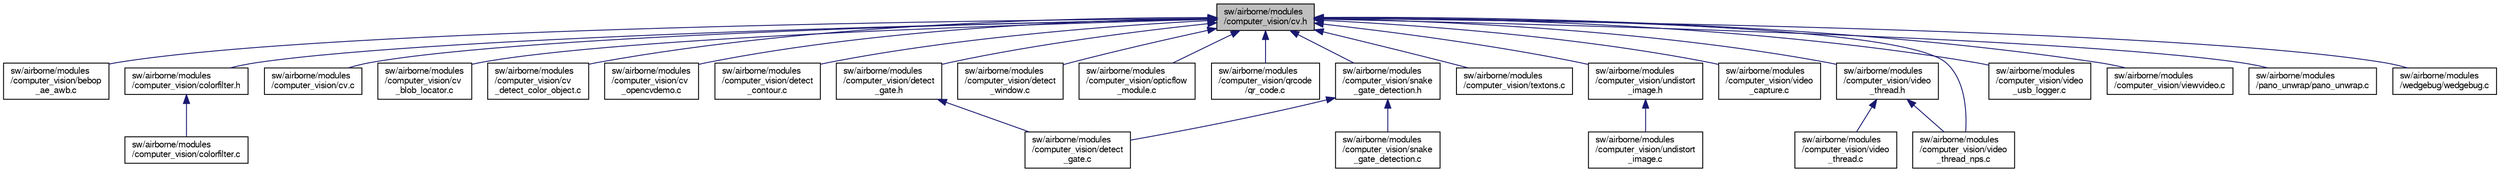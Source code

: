 digraph "sw/airborne/modules/computer_vision/cv.h"
{
  edge [fontname="FreeSans",fontsize="10",labelfontname="FreeSans",labelfontsize="10"];
  node [fontname="FreeSans",fontsize="10",shape=record];
  Node1 [label="sw/airborne/modules\l/computer_vision/cv.h",height=0.2,width=0.4,color="black", fillcolor="grey75", style="filled", fontcolor="black"];
  Node1 -> Node2 [dir="back",color="midnightblue",fontsize="10",style="solid",fontname="FreeSans"];
  Node2 [label="sw/airborne/modules\l/computer_vision/bebop\l_ae_awb.c",height=0.2,width=0.4,color="black", fillcolor="white", style="filled",URL="$bebop__ae__awb_8c.html"];
  Node1 -> Node3 [dir="back",color="midnightblue",fontsize="10",style="solid",fontname="FreeSans"];
  Node3 [label="sw/airborne/modules\l/computer_vision/colorfilter.h",height=0.2,width=0.4,color="black", fillcolor="white", style="filled",URL="$colorfilter_8h.html"];
  Node3 -> Node4 [dir="back",color="midnightblue",fontsize="10",style="solid",fontname="FreeSans"];
  Node4 [label="sw/airborne/modules\l/computer_vision/colorfilter.c",height=0.2,width=0.4,color="black", fillcolor="white", style="filled",URL="$colorfilter_8c.html"];
  Node1 -> Node5 [dir="back",color="midnightblue",fontsize="10",style="solid",fontname="FreeSans"];
  Node5 [label="sw/airborne/modules\l/computer_vision/cv.c",height=0.2,width=0.4,color="black", fillcolor="white", style="filled",URL="$cv_8c.html",tooltip="Computer vision framework for onboard processing. "];
  Node1 -> Node6 [dir="back",color="midnightblue",fontsize="10",style="solid",fontname="FreeSans"];
  Node6 [label="sw/airborne/modules\l/computer_vision/cv\l_blob_locator.c",height=0.2,width=0.4,color="black", fillcolor="white", style="filled",URL="$cv__blob__locator_8c.html"];
  Node1 -> Node7 [dir="back",color="midnightblue",fontsize="10",style="solid",fontname="FreeSans"];
  Node7 [label="sw/airborne/modules\l/computer_vision/cv\l_detect_color_object.c",height=0.2,width=0.4,color="black", fillcolor="white", style="filled",URL="$cv__detect__color__object_8c.html"];
  Node1 -> Node8 [dir="back",color="midnightblue",fontsize="10",style="solid",fontname="FreeSans"];
  Node8 [label="sw/airborne/modules\l/computer_vision/cv\l_opencvdemo.c",height=0.2,width=0.4,color="black", fillcolor="white", style="filled",URL="$cv__opencvdemo_8c.html"];
  Node1 -> Node9 [dir="back",color="midnightblue",fontsize="10",style="solid",fontname="FreeSans"];
  Node9 [label="sw/airborne/modules\l/computer_vision/detect\l_contour.c",height=0.2,width=0.4,color="black", fillcolor="white", style="filled",URL="$detect__contour_8c.html"];
  Node1 -> Node10 [dir="back",color="midnightblue",fontsize="10",style="solid",fontname="FreeSans"];
  Node10 [label="sw/airborne/modules\l/computer_vision/detect\l_gate.h",height=0.2,width=0.4,color="black", fillcolor="white", style="filled",URL="$detect__gate_8h.html"];
  Node10 -> Node11 [dir="back",color="midnightblue",fontsize="10",style="solid",fontname="FreeSans"];
  Node11 [label="sw/airborne/modules\l/computer_vision/detect\l_gate.c",height=0.2,width=0.4,color="black", fillcolor="white", style="filled",URL="$detect__gate_8c.html"];
  Node1 -> Node12 [dir="back",color="midnightblue",fontsize="10",style="solid",fontname="FreeSans"];
  Node12 [label="sw/airborne/modules\l/computer_vision/detect\l_window.c",height=0.2,width=0.4,color="black", fillcolor="white", style="filled",URL="$detect__window_8c.html"];
  Node1 -> Node13 [dir="back",color="midnightblue",fontsize="10",style="solid",fontname="FreeSans"];
  Node13 [label="sw/airborne/modules\l/computer_vision/opticflow\l_module.c",height=0.2,width=0.4,color="black", fillcolor="white", style="filled",URL="$opticflow__module_8c.html",tooltip="Optical-flow estimation module. "];
  Node1 -> Node14 [dir="back",color="midnightblue",fontsize="10",style="solid",fontname="FreeSans"];
  Node14 [label="sw/airborne/modules\l/computer_vision/qrcode\l/qr_code.c",height=0.2,width=0.4,color="black", fillcolor="white", style="filled",URL="$qr__code_8c.html"];
  Node1 -> Node15 [dir="back",color="midnightblue",fontsize="10",style="solid",fontname="FreeSans"];
  Node15 [label="sw/airborne/modules\l/computer_vision/snake\l_gate_detection.h",height=0.2,width=0.4,color="black", fillcolor="white", style="filled",URL="$snake__gate__detection_8h.html",tooltip="Detects gates as used in the IROS drone races, i.e., square colored gates. "];
  Node15 -> Node11 [dir="back",color="midnightblue",fontsize="10",style="solid",fontname="FreeSans"];
  Node15 -> Node16 [dir="back",color="midnightblue",fontsize="10",style="solid",fontname="FreeSans"];
  Node16 [label="sw/airborne/modules\l/computer_vision/snake\l_gate_detection.c",height=0.2,width=0.4,color="black", fillcolor="white", style="filled",URL="$snake__gate__detection_8c.html",tooltip="Detects gates as used in the IROS drone races, i.e., square colored gates. "];
  Node1 -> Node17 [dir="back",color="midnightblue",fontsize="10",style="solid",fontname="FreeSans"];
  Node17 [label="sw/airborne/modules\l/computer_vision/textons.c",height=0.2,width=0.4,color="black", fillcolor="white", style="filled",URL="$textons_8c.html",tooltip="Takes an image and represents the texture and colors in the image with a texton histogram. "];
  Node1 -> Node18 [dir="back",color="midnightblue",fontsize="10",style="solid",fontname="FreeSans"];
  Node18 [label="sw/airborne/modules\l/computer_vision/undistort\l_image.h",height=0.2,width=0.4,color="black", fillcolor="white", style="filled",URL="$undistort__image_8h.html"];
  Node18 -> Node19 [dir="back",color="midnightblue",fontsize="10",style="solid",fontname="FreeSans"];
  Node19 [label="sw/airborne/modules\l/computer_vision/undistort\l_image.c",height=0.2,width=0.4,color="black", fillcolor="white", style="filled",URL="$undistort__image_8c.html"];
  Node1 -> Node20 [dir="back",color="midnightblue",fontsize="10",style="solid",fontname="FreeSans"];
  Node20 [label="sw/airborne/modules\l/computer_vision/video\l_capture.c",height=0.2,width=0.4,color="black", fillcolor="white", style="filled",URL="$video__capture_8c.html"];
  Node1 -> Node21 [dir="back",color="midnightblue",fontsize="10",style="solid",fontname="FreeSans"];
  Node21 [label="sw/airborne/modules\l/computer_vision/video\l_thread.h",height=0.2,width=0.4,color="black", fillcolor="white", style="filled",URL="$video__thread_8h.html",tooltip="Start a Video thread and grab images. "];
  Node21 -> Node22 [dir="back",color="midnightblue",fontsize="10",style="solid",fontname="FreeSans"];
  Node22 [label="sw/airborne/modules\l/computer_vision/video\l_thread.c",height=0.2,width=0.4,color="black", fillcolor="white", style="filled",URL="$video__thread_8c.html"];
  Node21 -> Node23 [dir="back",color="midnightblue",fontsize="10",style="solid",fontname="FreeSans"];
  Node23 [label="sw/airborne/modules\l/computer_vision/video\l_thread_nps.c",height=0.2,width=0.4,color="black", fillcolor="white", style="filled",URL="$video__thread__nps_8c.html"];
  Node1 -> Node23 [dir="back",color="midnightblue",fontsize="10",style="solid",fontname="FreeSans"];
  Node1 -> Node24 [dir="back",color="midnightblue",fontsize="10",style="solid",fontname="FreeSans"];
  Node24 [label="sw/airborne/modules\l/computer_vision/video\l_usb_logger.c",height=0.2,width=0.4,color="black", fillcolor="white", style="filled",URL="$video__usb__logger_8c.html"];
  Node1 -> Node25 [dir="back",color="midnightblue",fontsize="10",style="solid",fontname="FreeSans"];
  Node25 [label="sw/airborne/modules\l/computer_vision/viewvideo.c",height=0.2,width=0.4,color="black", fillcolor="white", style="filled",URL="$viewvideo_8c.html",tooltip="Get live images from a RTP/UDP stream and save pictures on internal memory. "];
  Node1 -> Node26 [dir="back",color="midnightblue",fontsize="10",style="solid",fontname="FreeSans"];
  Node26 [label="sw/airborne/modules\l/pano_unwrap/pano_unwrap.c",height=0.2,width=0.4,color="black", fillcolor="white", style="filled",URL="$pano__unwrap_8c.html"];
  Node1 -> Node27 [dir="back",color="midnightblue",fontsize="10",style="solid",fontname="FreeSans"];
  Node27 [label="sw/airborne/modules\l/wedgebug/wedgebug.c",height=0.2,width=0.4,color="black", fillcolor="white", style="filled",URL="$wedgebug_8c.html"];
}

